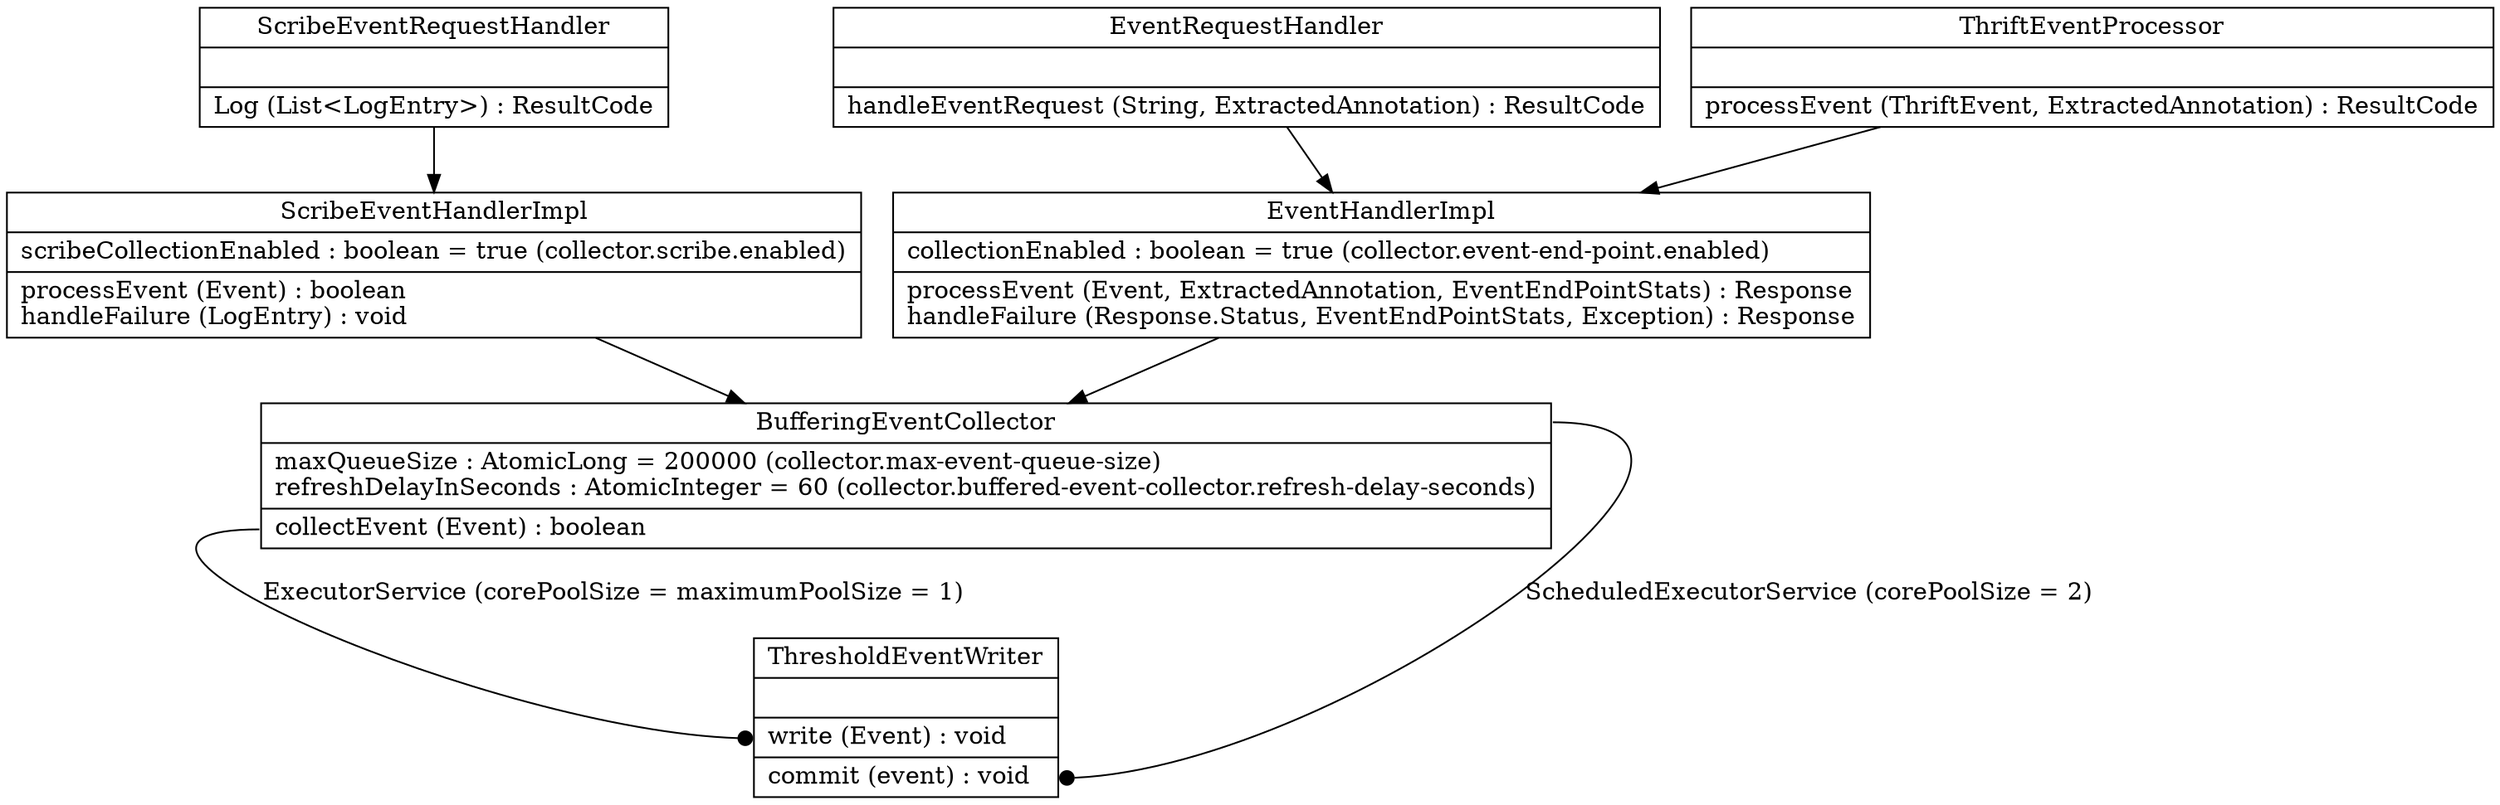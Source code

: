 digraph g {
    subgraph request_handlers {
        label = "Request handlers"

        "scribe_resource" [
            label = "{ScribeEventRequestHandler| |Log (List\<LogEntry\>) : ResultCode}"
            shape = "record"
        ];
        "scribe_handler" [
            label = "{ScribeEventHandlerImpl|scribeCollectionEnabled : boolean = true (collector.scribe.enabled)\l|processEvent (Event) : boolean\lhandleFailure (LogEntry) : void\l}"
            shape = "record"
        ];
        "get_request_resource" [
            label = "{EventRequestHandler| |handleEventRequest (String, ExtractedAnnotation) : ResultCode}"
            shape = "record"
        ];
        "post_request_resource" [
            label = "{ThriftEventProcessor| |processEvent (ThriftEvent, ExtractedAnnotation) : ResultCode}"
            shape = "record"
        ];
        "event_handler" [
            label = "{EventHandlerImpl|collectionEnabled : boolean = true (collector.event-end-point.enabled)\l|processEvent (Event, ExtractedAnnotation, EventEndPointStats) : Response\lhandleFailure (Response.Status, EventEndPointStats, Exception) : Response\l}"
            shape = "record"
        ];
        "buffer" [
            label = "{<f2>BufferingEventCollector|maxQueueSize : AtomicLong = 200000 (collector.max-event-queue-size)\lrefreshDelayInSeconds : AtomicInteger = 60 (collector.buffered-event-collector.refresh-delay-seconds)\l|<f1>collectEvent (Event) : boolean\l}"
            shape = "record"
        ];
        "tevent_writer" [
            label = "{ThresholdEventWriter| |<f1>write (Event) : void\l|<f2>commit (event) : void\l}"
            shape = "record"
        ];

        scribe_resource -> scribe_handler -> buffer
        get_request_resource -> event_handler
        post_request_resource -> event_handler
        event_handler -> buffer
        buffer:f1 -> tevent_writer:f1 [arrowhead = dot, label = "ExecutorService (corePoolSize = maximumPoolSize = 1)"]
        buffer:f2 -> tevent_writer:f2 [arrowhead = dot, label = "ScheduledExecutorService (corePoolSize = 2)"]
    }
}
